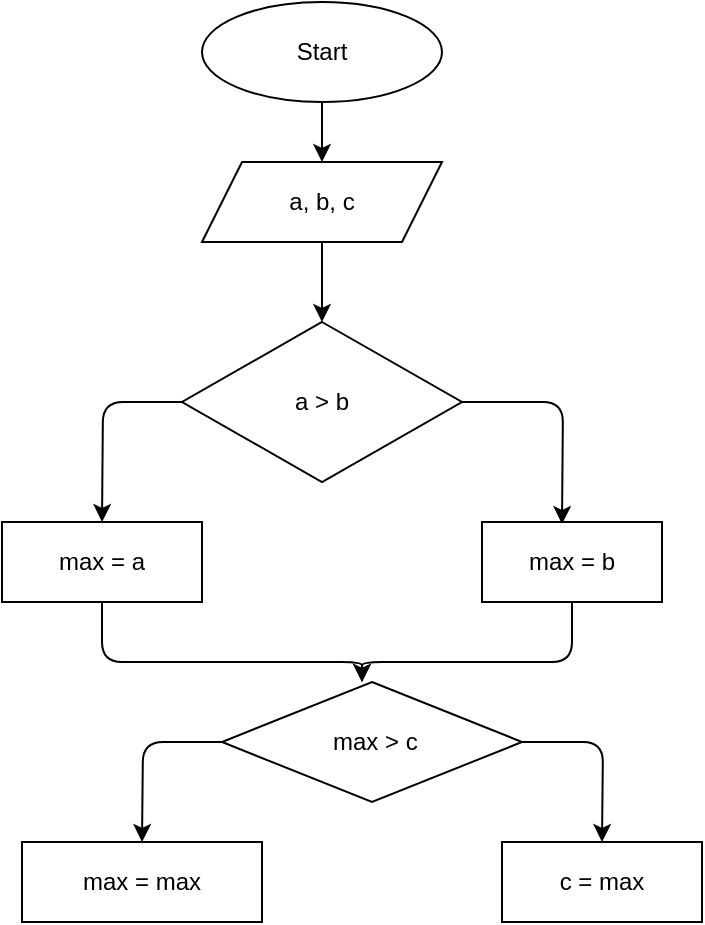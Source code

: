 <mxfile>
    <diagram id="mnIPmNvoasm0a5GuG7aP" name="Page-1">
        <mxGraphModel dx="608" dy="224" grid="1" gridSize="10" guides="1" tooltips="1" connect="1" arrows="1" fold="1" page="1" pageScale="1" pageWidth="850" pageHeight="1100" math="0" shadow="0">
            <root>
                <mxCell id="0"/>
                <mxCell id="1" parent="0"/>
                <mxCell id="3" style="edgeStyle=none;html=1;exitX=0.5;exitY=1;exitDx=0;exitDy=0;" edge="1" parent="1" source="2">
                    <mxGeometry relative="1" as="geometry">
                        <mxPoint x="280" y="80" as="targetPoint"/>
                    </mxGeometry>
                </mxCell>
                <mxCell id="2" value="Start" style="ellipse;whiteSpace=wrap;html=1;" vertex="1" parent="1">
                    <mxGeometry x="220" width="120" height="50" as="geometry"/>
                </mxCell>
                <mxCell id="5" style="edgeStyle=none;html=1;exitX=0.5;exitY=1;exitDx=0;exitDy=0;" edge="1" parent="1" source="4" target="6">
                    <mxGeometry relative="1" as="geometry">
                        <mxPoint x="280" y="150" as="targetPoint"/>
                    </mxGeometry>
                </mxCell>
                <mxCell id="4" value="a, b, c" style="shape=parallelogram;perimeter=parallelogramPerimeter;whiteSpace=wrap;html=1;fixedSize=1;" vertex="1" parent="1">
                    <mxGeometry x="220" y="80" width="120" height="40" as="geometry"/>
                </mxCell>
                <mxCell id="7" style="edgeStyle=orthogonalEdgeStyle;html=1;exitX=0;exitY=0.5;exitDx=0;exitDy=0;" edge="1" parent="1" source="6">
                    <mxGeometry relative="1" as="geometry">
                        <mxPoint x="170" y="260" as="targetPoint"/>
                    </mxGeometry>
                </mxCell>
                <mxCell id="8" style="edgeStyle=orthogonalEdgeStyle;html=1;exitX=1;exitY=0.5;exitDx=0;exitDy=0;" edge="1" parent="1" source="6">
                    <mxGeometry relative="1" as="geometry">
                        <mxPoint x="400" y="261" as="targetPoint"/>
                    </mxGeometry>
                </mxCell>
                <mxCell id="6" value="a &amp;gt; b" style="rhombus;whiteSpace=wrap;html=1;" vertex="1" parent="1">
                    <mxGeometry x="210" y="160" width="140" height="80" as="geometry"/>
                </mxCell>
                <mxCell id="12" style="edgeStyle=orthogonalEdgeStyle;html=1;exitX=0.5;exitY=1;exitDx=0;exitDy=0;" edge="1" parent="1" source="9">
                    <mxGeometry relative="1" as="geometry">
                        <mxPoint x="300" y="340" as="targetPoint"/>
                        <Array as="points">
                            <mxPoint x="170" y="330"/>
                            <mxPoint x="300" y="330"/>
                        </Array>
                    </mxGeometry>
                </mxCell>
                <mxCell id="9" value="max = a" style="rounded=0;whiteSpace=wrap;html=1;" vertex="1" parent="1">
                    <mxGeometry x="120" y="260" width="100" height="40" as="geometry"/>
                </mxCell>
                <mxCell id="11" style="edgeStyle=orthogonalEdgeStyle;html=1;exitX=0.5;exitY=1;exitDx=0;exitDy=0;" edge="1" parent="1" source="10">
                    <mxGeometry relative="1" as="geometry">
                        <mxPoint x="300" y="340" as="targetPoint"/>
                        <Array as="points">
                            <mxPoint x="405" y="330"/>
                            <mxPoint x="300" y="330"/>
                        </Array>
                    </mxGeometry>
                </mxCell>
                <mxCell id="10" value="max = b" style="rounded=0;whiteSpace=wrap;html=1;" vertex="1" parent="1">
                    <mxGeometry x="360" y="260" width="90" height="40" as="geometry"/>
                </mxCell>
                <mxCell id="14" style="edgeStyle=orthogonalEdgeStyle;html=1;exitX=1;exitY=0.5;exitDx=0;exitDy=0;" edge="1" parent="1" source="13">
                    <mxGeometry relative="1" as="geometry">
                        <mxPoint x="420" y="420" as="targetPoint"/>
                    </mxGeometry>
                </mxCell>
                <mxCell id="15" style="edgeStyle=orthogonalEdgeStyle;html=1;exitX=0;exitY=0.5;exitDx=0;exitDy=0;" edge="1" parent="1" source="13">
                    <mxGeometry relative="1" as="geometry">
                        <mxPoint x="190" y="420" as="targetPoint"/>
                    </mxGeometry>
                </mxCell>
                <mxCell id="13" value="&amp;nbsp;max &amp;gt; c" style="rhombus;whiteSpace=wrap;html=1;" vertex="1" parent="1">
                    <mxGeometry x="230" y="340" width="150" height="60" as="geometry"/>
                </mxCell>
                <mxCell id="16" value="max = max" style="rounded=0;whiteSpace=wrap;html=1;" vertex="1" parent="1">
                    <mxGeometry x="130" y="420" width="120" height="40" as="geometry"/>
                </mxCell>
                <mxCell id="17" value="c = max" style="rounded=0;whiteSpace=wrap;html=1;" vertex="1" parent="1">
                    <mxGeometry x="370" y="420" width="100" height="40" as="geometry"/>
                </mxCell>
            </root>
        </mxGraphModel>
    </diagram>
</mxfile>